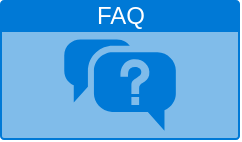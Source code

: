 <mxfile version="13.7.9" type="device"><diagram id="R2lEEEUBdFMjLlhIrx00" name="Page-1"><mxGraphModel dx="1101" dy="825" grid="1" gridSize="10" guides="1" tooltips="1" connect="1" arrows="1" fold="1" page="1" pageScale="1" pageWidth="850" pageHeight="1100" math="0" shadow="0" extFonts="Permanent Marker^https://fonts.googleapis.com/css?family=Permanent+Marker"><root><mxCell id="0"/><mxCell id="1" parent="0"/><mxCell id="dPrmhPvTxjj1hNn6rCTi-5" value="FAQ" style="html=1;strokeColor=none;fillColor=#0079D6;labelPosition=center;verticalLabelPosition=middle;verticalAlign=top;align=center;fontSize=12;outlineConnect=0;spacingTop=-6;fontColor=#FFFFFF;shape=mxgraph.sitemap.faq;" vertex="1" parent="1"><mxGeometry x="360" y="390" width="120" height="70" as="geometry"/></mxCell></root></mxGraphModel></diagram></mxfile>